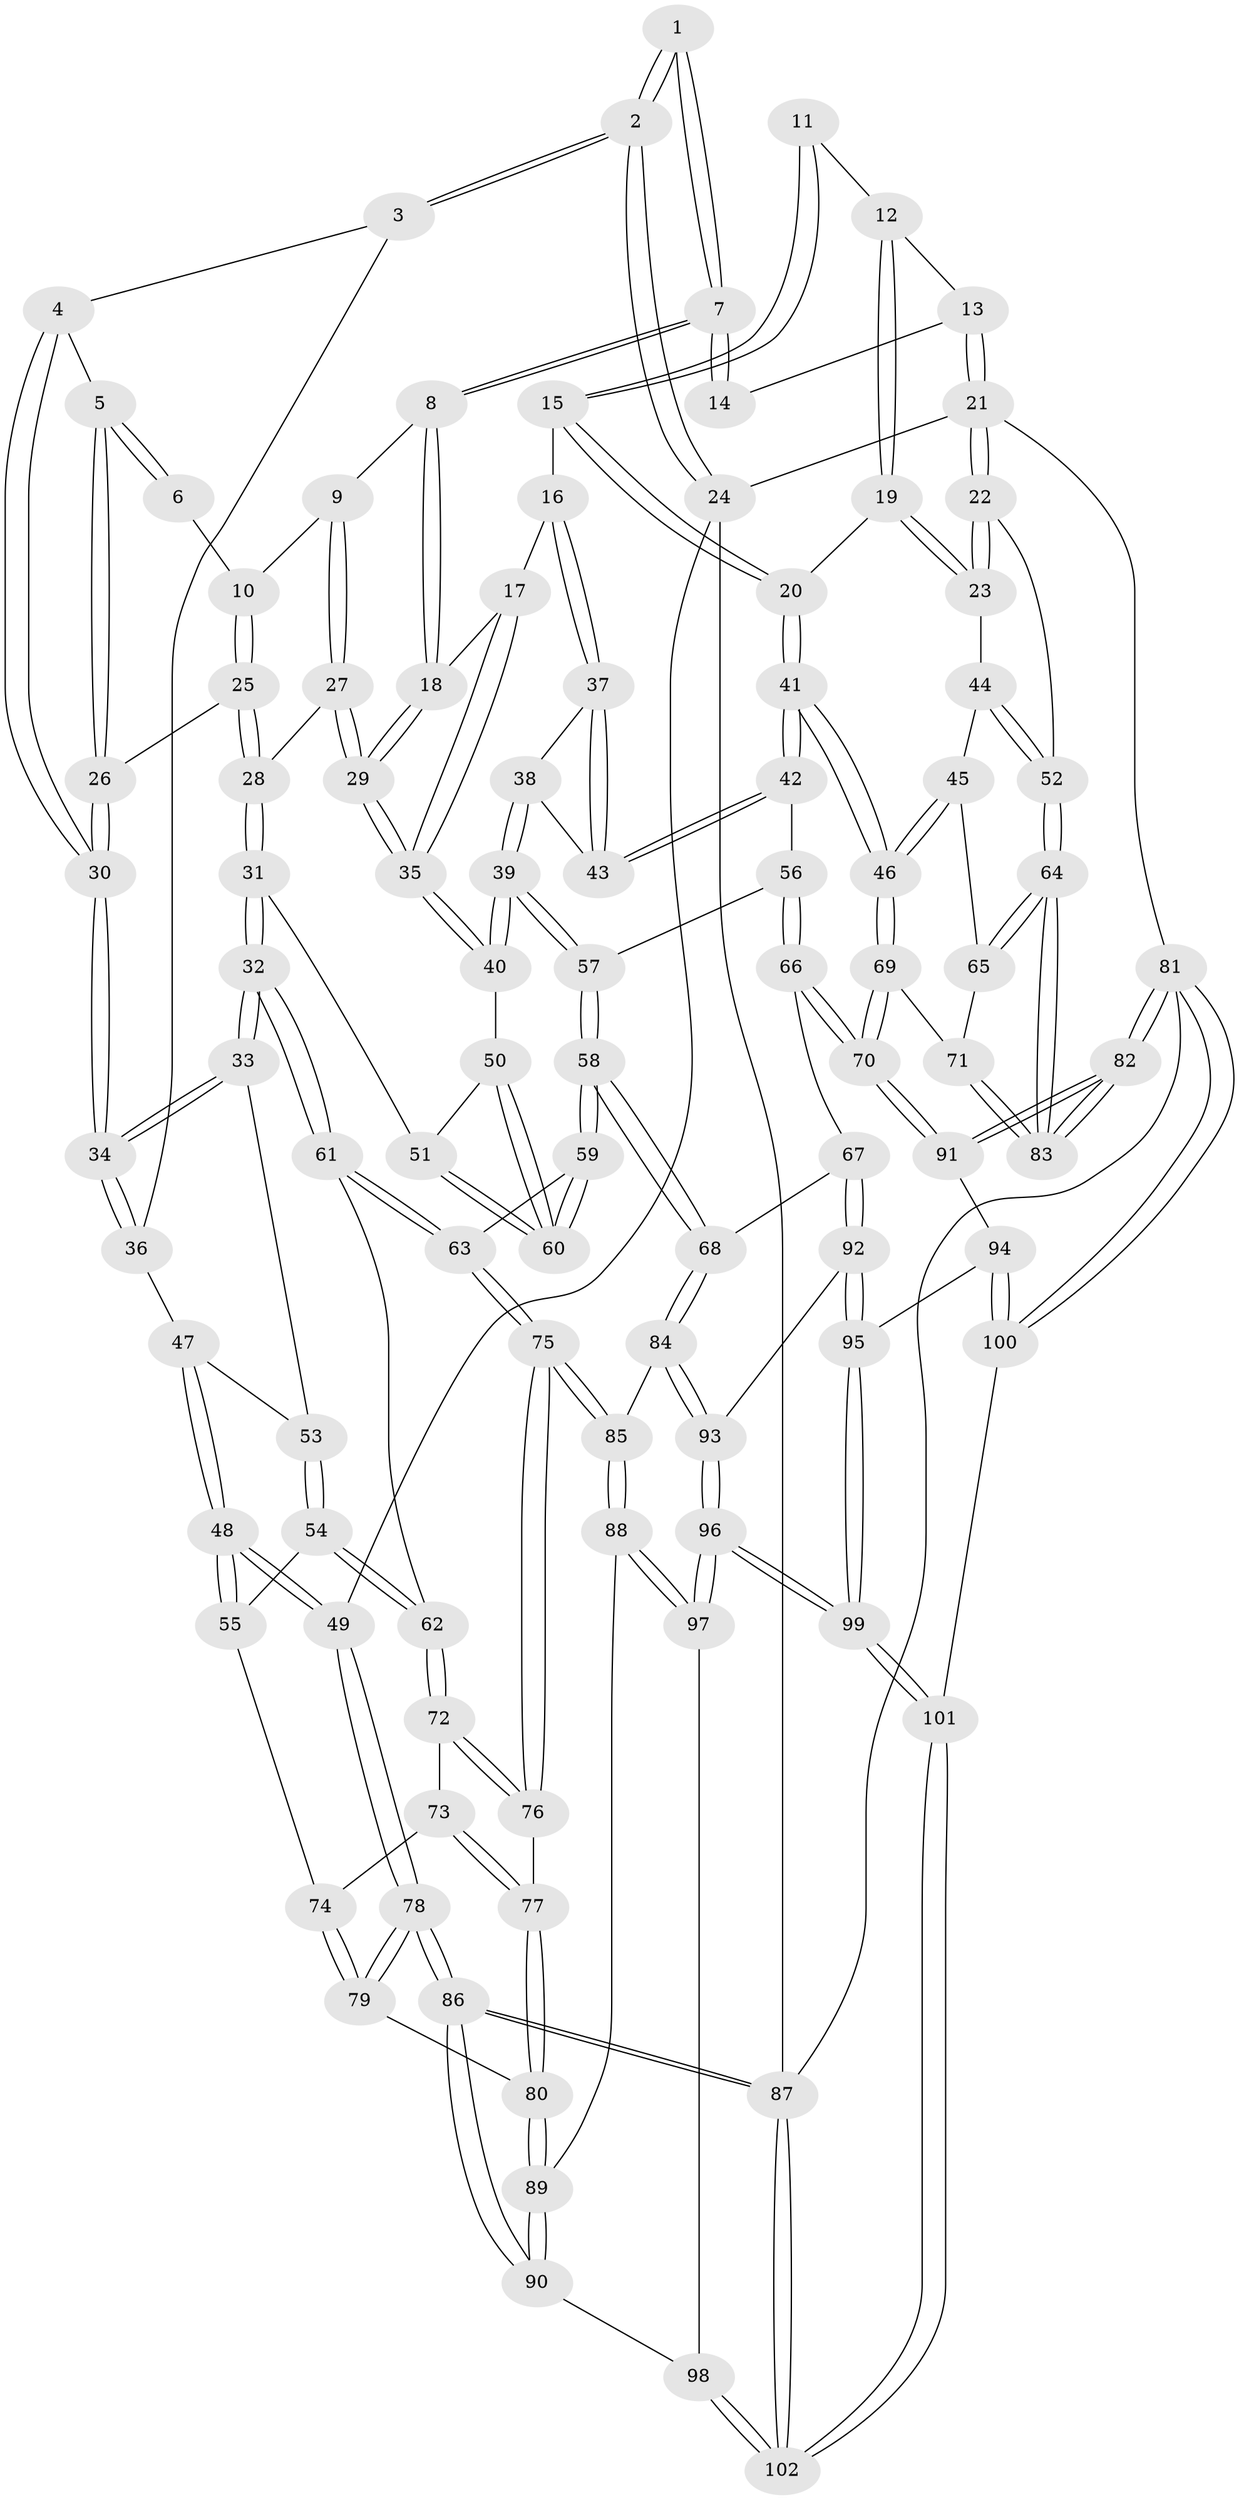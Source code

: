 // coarse degree distribution, {4: 0.47540983606557374, 5: 0.2786885245901639, 3: 0.13114754098360656, 7: 0.01639344262295082, 6: 0.08196721311475409, 2: 0.01639344262295082}
// Generated by graph-tools (version 1.1) at 2025/52/02/27/25 19:52:42]
// undirected, 102 vertices, 252 edges
graph export_dot {
graph [start="1"]
  node [color=gray90,style=filled];
  1 [pos="+0.33839904426674916+0"];
  2 [pos="+0+0"];
  3 [pos="+0.08350419481071959+0.06290962460229922"];
  4 [pos="+0.1527024190688631+0.08600387438703085"];
  5 [pos="+0.24636823112401188+0.09033099720924448"];
  6 [pos="+0.3178105812945909+0"];
  7 [pos="+0.5781318107108737+0"];
  8 [pos="+0.5809020291133142+0"];
  9 [pos="+0.4351187306903188+0.09616093605267624"];
  10 [pos="+0.35323833864354226+0.09765039156570027"];
  11 [pos="+0.8259880600146818+0.03341166036059124"];
  12 [pos="+0.8996916674711948+0"];
  13 [pos="+1+0"];
  14 [pos="+0.6426299130936179+0"];
  15 [pos="+0.7930622524328941+0.11350051606318856"];
  16 [pos="+0.6629029973740251+0.0722949182633436"];
  17 [pos="+0.6516962338980631+0.05772541705130026"];
  18 [pos="+0.6332144722718384+0.015841221414445213"];
  19 [pos="+0.8976021405738491+0.12739944077849127"];
  20 [pos="+0.8160661097006494+0.1311518571775113"];
  21 [pos="+1+0"];
  22 [pos="+1+0.10698376674707509"];
  23 [pos="+0.9338770135964695+0.14675248967267285"];
  24 [pos="+0+0"];
  25 [pos="+0.30457757306030386+0.12806089963388692"];
  26 [pos="+0.28121411859701945+0.12114417744225729"];
  27 [pos="+0.45658178925321913+0.19391613078052572"];
  28 [pos="+0.33635419869890937+0.2099215605867116"];
  29 [pos="+0.460816047530455+0.19797837708634577"];
  30 [pos="+0.21267749783520945+0.22171445731510273"];
  31 [pos="+0.29139493038245956+0.3110520618372383"];
  32 [pos="+0.25240975094400436+0.3289207576564263"];
  33 [pos="+0.23459279253783372+0.3067065525753557"];
  34 [pos="+0.20914327961086002+0.24510337500718568"];
  35 [pos="+0.4930290984320315+0.2392421380283785"];
  36 [pos="+0.09483692010885351+0.19248237127595194"];
  37 [pos="+0.6635706723151571+0.12524905455716687"];
  38 [pos="+0.5960606865585322+0.24287604474176183"];
  39 [pos="+0.5187167200898969+0.2816040708158502"];
  40 [pos="+0.5034861769633521+0.27160553824659156"];
  41 [pos="+0.7766362091211675+0.32997308378884455"];
  42 [pos="+0.7670934297961666+0.329009067055044"];
  43 [pos="+0.7274416933624572+0.28239597539361017"];
  44 [pos="+0.9088405326176998+0.24585646027479266"];
  45 [pos="+0.8384378102673096+0.3341991219861902"];
  46 [pos="+0.780255948236565+0.3320083409396487"];
  47 [pos="+0.06734584819642267+0.24421235838243183"];
  48 [pos="+0+0.34351028538116735"];
  49 [pos="+0+0.3437864098362996"];
  50 [pos="+0.4309139425792964+0.31162200484990393"];
  51 [pos="+0.31559464607613985+0.31559987426785635"];
  52 [pos="+1+0.3277935928397806"];
  53 [pos="+0.09608919564711413+0.2786459921192413"];
  54 [pos="+0.08513851291180606+0.3905943113731571"];
  55 [pos="+0.07778715665045756+0.3926264700822952"];
  56 [pos="+0.6963847034580014+0.3633585826513268"];
  57 [pos="+0.5548802756242688+0.34847732771203593"];
  58 [pos="+0.5056964827359417+0.5050876123314427"];
  59 [pos="+0.43565930896778543+0.4853325894823365"];
  60 [pos="+0.42414730206687984+0.44021074743946403"];
  61 [pos="+0.23574296219668978+0.37582140212521437"];
  62 [pos="+0.19199799254339653+0.39905872529814007"];
  63 [pos="+0.32979879756905883+0.5064794015633206"];
  64 [pos="+1+0.42130297993912336"];
  65 [pos="+0.9010401829838178+0.3717076343072007"];
  66 [pos="+0.6264781971029822+0.5562970160591006"];
  67 [pos="+0.5571162052768567+0.5564048562483344"];
  68 [pos="+0.5078742949529692+0.5079631108362193"];
  69 [pos="+0.7868579528949998+0.5594032374188407"];
  70 [pos="+0.7386077056495176+0.6071154143001559"];
  71 [pos="+0.8710333834095262+0.5436638015160027"];
  72 [pos="+0.17364716723545945+0.4578919813911644"];
  73 [pos="+0.1621441760792491+0.4760507765424409"];
  74 [pos="+0.07184777551797632+0.4918179985077008"];
  75 [pos="+0.3005920895641928+0.5677034660983431"];
  76 [pos="+0.2294008652505108+0.5536869018807393"];
  77 [pos="+0.13656719057848402+0.5682708358031937"];
  78 [pos="+0+0.5723661277658527"];
  79 [pos="+0.04762471444414067+0.5442039967593358"];
  80 [pos="+0.12259456525023488+0.5812432567280087"];
  81 [pos="+1+1"];
  82 [pos="+1+1"];
  83 [pos="+1+0.6194208935038186"];
  84 [pos="+0.3695197632994055+0.6493839874644506"];
  85 [pos="+0.30142929608707564+0.5961788992721503"];
  86 [pos="+0+1"];
  87 [pos="+0+1"];
  88 [pos="+0.24656394766333095+0.66190302813393"];
  89 [pos="+0.13591668875919777+0.6534068564717341"];
  90 [pos="+0.05053272690811654+0.7766855336604314"];
  91 [pos="+0.7624980916284402+0.7195740942465485"];
  92 [pos="+0.5336907922712423+0.6207045508810485"];
  93 [pos="+0.4123616251076428+0.710848424845329"];
  94 [pos="+0.6261676042642309+0.8016866021078879"];
  95 [pos="+0.5902323592734907+0.7916002936907341"];
  96 [pos="+0.3985120086628318+0.7991254482798564"];
  97 [pos="+0.2759674360190415+0.7991166044352594"];
  98 [pos="+0.2590447618832852+0.8107049474763073"];
  99 [pos="+0.4360932521527416+0.8376746252146077"];
  100 [pos="+0.6886869673811971+1"];
  101 [pos="+0.4455040684461616+1"];
  102 [pos="+0.18970937398347978+1"];
  1 -- 2;
  1 -- 2;
  1 -- 7;
  1 -- 7;
  2 -- 3;
  2 -- 3;
  2 -- 24;
  2 -- 24;
  3 -- 4;
  3 -- 36;
  4 -- 5;
  4 -- 30;
  4 -- 30;
  5 -- 6;
  5 -- 6;
  5 -- 26;
  5 -- 26;
  6 -- 10;
  7 -- 8;
  7 -- 8;
  7 -- 14;
  7 -- 14;
  8 -- 9;
  8 -- 18;
  8 -- 18;
  9 -- 10;
  9 -- 27;
  9 -- 27;
  10 -- 25;
  10 -- 25;
  11 -- 12;
  11 -- 15;
  11 -- 15;
  12 -- 13;
  12 -- 19;
  12 -- 19;
  13 -- 14;
  13 -- 21;
  13 -- 21;
  15 -- 16;
  15 -- 20;
  15 -- 20;
  16 -- 17;
  16 -- 37;
  16 -- 37;
  17 -- 18;
  17 -- 35;
  17 -- 35;
  18 -- 29;
  18 -- 29;
  19 -- 20;
  19 -- 23;
  19 -- 23;
  20 -- 41;
  20 -- 41;
  21 -- 22;
  21 -- 22;
  21 -- 24;
  21 -- 81;
  22 -- 23;
  22 -- 23;
  22 -- 52;
  23 -- 44;
  24 -- 49;
  24 -- 87;
  25 -- 26;
  25 -- 28;
  25 -- 28;
  26 -- 30;
  26 -- 30;
  27 -- 28;
  27 -- 29;
  27 -- 29;
  28 -- 31;
  28 -- 31;
  29 -- 35;
  29 -- 35;
  30 -- 34;
  30 -- 34;
  31 -- 32;
  31 -- 32;
  31 -- 51;
  32 -- 33;
  32 -- 33;
  32 -- 61;
  32 -- 61;
  33 -- 34;
  33 -- 34;
  33 -- 53;
  34 -- 36;
  34 -- 36;
  35 -- 40;
  35 -- 40;
  36 -- 47;
  37 -- 38;
  37 -- 43;
  37 -- 43;
  38 -- 39;
  38 -- 39;
  38 -- 43;
  39 -- 40;
  39 -- 40;
  39 -- 57;
  39 -- 57;
  40 -- 50;
  41 -- 42;
  41 -- 42;
  41 -- 46;
  41 -- 46;
  42 -- 43;
  42 -- 43;
  42 -- 56;
  44 -- 45;
  44 -- 52;
  44 -- 52;
  45 -- 46;
  45 -- 46;
  45 -- 65;
  46 -- 69;
  46 -- 69;
  47 -- 48;
  47 -- 48;
  47 -- 53;
  48 -- 49;
  48 -- 49;
  48 -- 55;
  48 -- 55;
  49 -- 78;
  49 -- 78;
  50 -- 51;
  50 -- 60;
  50 -- 60;
  51 -- 60;
  51 -- 60;
  52 -- 64;
  52 -- 64;
  53 -- 54;
  53 -- 54;
  54 -- 55;
  54 -- 62;
  54 -- 62;
  55 -- 74;
  56 -- 57;
  56 -- 66;
  56 -- 66;
  57 -- 58;
  57 -- 58;
  58 -- 59;
  58 -- 59;
  58 -- 68;
  58 -- 68;
  59 -- 60;
  59 -- 60;
  59 -- 63;
  61 -- 62;
  61 -- 63;
  61 -- 63;
  62 -- 72;
  62 -- 72;
  63 -- 75;
  63 -- 75;
  64 -- 65;
  64 -- 65;
  64 -- 83;
  64 -- 83;
  65 -- 71;
  66 -- 67;
  66 -- 70;
  66 -- 70;
  67 -- 68;
  67 -- 92;
  67 -- 92;
  68 -- 84;
  68 -- 84;
  69 -- 70;
  69 -- 70;
  69 -- 71;
  70 -- 91;
  70 -- 91;
  71 -- 83;
  71 -- 83;
  72 -- 73;
  72 -- 76;
  72 -- 76;
  73 -- 74;
  73 -- 77;
  73 -- 77;
  74 -- 79;
  74 -- 79;
  75 -- 76;
  75 -- 76;
  75 -- 85;
  75 -- 85;
  76 -- 77;
  77 -- 80;
  77 -- 80;
  78 -- 79;
  78 -- 79;
  78 -- 86;
  78 -- 86;
  79 -- 80;
  80 -- 89;
  80 -- 89;
  81 -- 82;
  81 -- 82;
  81 -- 100;
  81 -- 100;
  81 -- 87;
  82 -- 83;
  82 -- 83;
  82 -- 91;
  82 -- 91;
  84 -- 85;
  84 -- 93;
  84 -- 93;
  85 -- 88;
  85 -- 88;
  86 -- 87;
  86 -- 87;
  86 -- 90;
  86 -- 90;
  87 -- 102;
  87 -- 102;
  88 -- 89;
  88 -- 97;
  88 -- 97;
  89 -- 90;
  89 -- 90;
  90 -- 98;
  91 -- 94;
  92 -- 93;
  92 -- 95;
  92 -- 95;
  93 -- 96;
  93 -- 96;
  94 -- 95;
  94 -- 100;
  94 -- 100;
  95 -- 99;
  95 -- 99;
  96 -- 97;
  96 -- 97;
  96 -- 99;
  96 -- 99;
  97 -- 98;
  98 -- 102;
  98 -- 102;
  99 -- 101;
  99 -- 101;
  100 -- 101;
  101 -- 102;
  101 -- 102;
}
